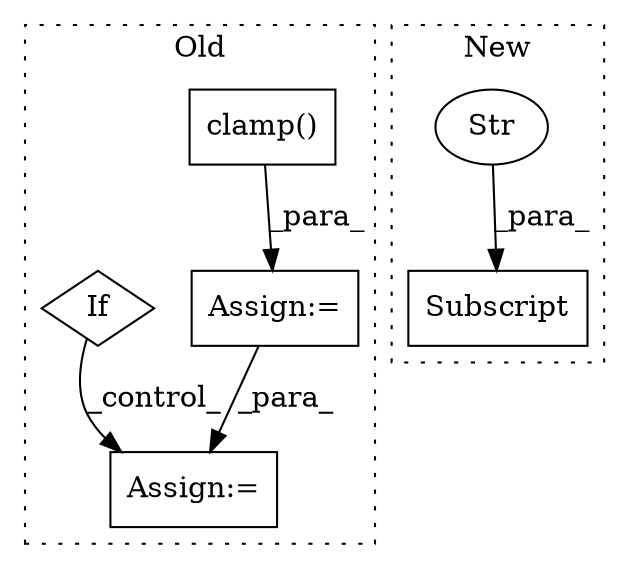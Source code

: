 digraph G {
subgraph cluster0 {
1 [label="clamp()" a="75" s="4444" l="39" shape="box"];
4 [label="Assign:=" a="68" s="5521" l="3" shape="box"];
5 [label="If" a="96" s="5477,5498" l="3,19" shape="diamond"];
6 [label="Assign:=" a="68" s="4678" l="3" shape="box"];
label = "Old";
style="dotted";
}
subgraph cluster1 {
2 [label="Subscript" a="63" s="5483,0" l="27,0" shape="box"];
3 [label="Str" a="66" s="5495" l="14" shape="ellipse"];
label = "New";
style="dotted";
}
1 -> 6 [label="_para_"];
3 -> 2 [label="_para_"];
5 -> 4 [label="_control_"];
6 -> 4 [label="_para_"];
}